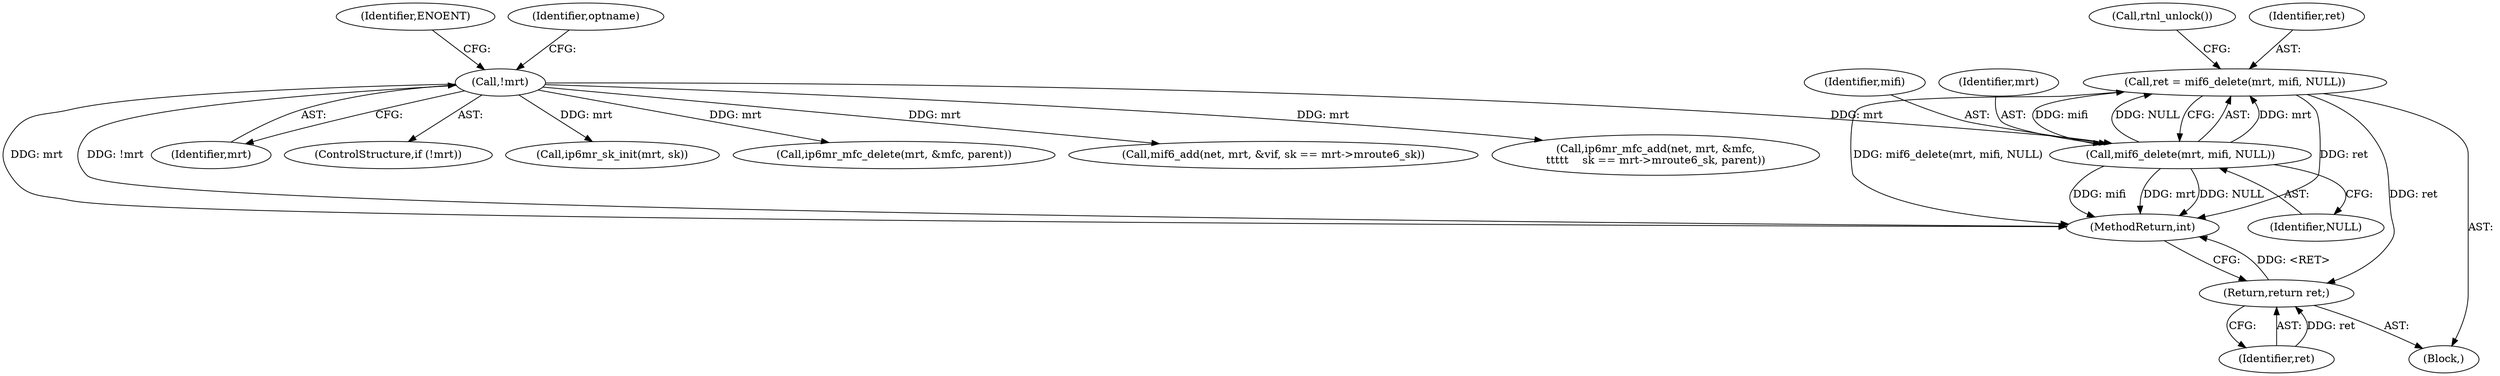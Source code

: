 digraph "0_linux_99253eb750fda6a644d5188fb26c43bad8d5a745_0@API" {
"1000251" [label="(Call,ret = mif6_delete(mrt, mifi, NULL))"];
"1000253" [label="(Call,mif6_delete(mrt, mifi, NULL))"];
"1000141" [label="(Call,!mrt)"];
"1000258" [label="(Return,return ret;)"];
"1000306" [label="(Call,ip6mr_mfc_delete(mrt, &mfc, parent))"];
"1000145" [label="(Identifier,ENOENT)"];
"1000148" [label="(Identifier,optname)"];
"1000142" [label="(Identifier,mrt)"];
"1000253" [label="(Call,mif6_delete(mrt, mifi, NULL))"];
"1000218" [label="(Call,mif6_add(net, mrt, &vif, sk == mrt->mroute6_sk))"];
"1000255" [label="(Identifier,mifi)"];
"1000314" [label="(Call,ip6mr_mfc_add(net, mrt, &mfc,\n\t\t\t\t\t    sk == mrt->mroute6_sk, parent))"];
"1000141" [label="(Call,!mrt)"];
"1000259" [label="(Identifier,ret)"];
"1000257" [label="(Call,rtnl_unlock())"];
"1000252" [label="(Identifier,ret)"];
"1000258" [label="(Return,return ret;)"];
"1000470" [label="(MethodReturn,int)"];
"1000251" [label="(Call,ret = mif6_delete(mrt, mifi, NULL))"];
"1000254" [label="(Identifier,mrt)"];
"1000140" [label="(ControlStructure,if (!mrt))"];
"1000180" [label="(Call,ip6mr_sk_init(mrt, sk))"];
"1000256" [label="(Identifier,NULL)"];
"1000169" [label="(Block,)"];
"1000251" -> "1000169"  [label="AST: "];
"1000251" -> "1000253"  [label="CFG: "];
"1000252" -> "1000251"  [label="AST: "];
"1000253" -> "1000251"  [label="AST: "];
"1000257" -> "1000251"  [label="CFG: "];
"1000251" -> "1000470"  [label="DDG: mif6_delete(mrt, mifi, NULL)"];
"1000251" -> "1000470"  [label="DDG: ret"];
"1000253" -> "1000251"  [label="DDG: mrt"];
"1000253" -> "1000251"  [label="DDG: mifi"];
"1000253" -> "1000251"  [label="DDG: NULL"];
"1000251" -> "1000258"  [label="DDG: ret"];
"1000253" -> "1000256"  [label="CFG: "];
"1000254" -> "1000253"  [label="AST: "];
"1000255" -> "1000253"  [label="AST: "];
"1000256" -> "1000253"  [label="AST: "];
"1000253" -> "1000470"  [label="DDG: mifi"];
"1000253" -> "1000470"  [label="DDG: mrt"];
"1000253" -> "1000470"  [label="DDG: NULL"];
"1000141" -> "1000253"  [label="DDG: mrt"];
"1000141" -> "1000140"  [label="AST: "];
"1000141" -> "1000142"  [label="CFG: "];
"1000142" -> "1000141"  [label="AST: "];
"1000145" -> "1000141"  [label="CFG: "];
"1000148" -> "1000141"  [label="CFG: "];
"1000141" -> "1000470"  [label="DDG: mrt"];
"1000141" -> "1000470"  [label="DDG: !mrt"];
"1000141" -> "1000180"  [label="DDG: mrt"];
"1000141" -> "1000218"  [label="DDG: mrt"];
"1000141" -> "1000306"  [label="DDG: mrt"];
"1000141" -> "1000314"  [label="DDG: mrt"];
"1000258" -> "1000169"  [label="AST: "];
"1000258" -> "1000259"  [label="CFG: "];
"1000259" -> "1000258"  [label="AST: "];
"1000470" -> "1000258"  [label="CFG: "];
"1000258" -> "1000470"  [label="DDG: <RET>"];
"1000259" -> "1000258"  [label="DDG: ret"];
}
